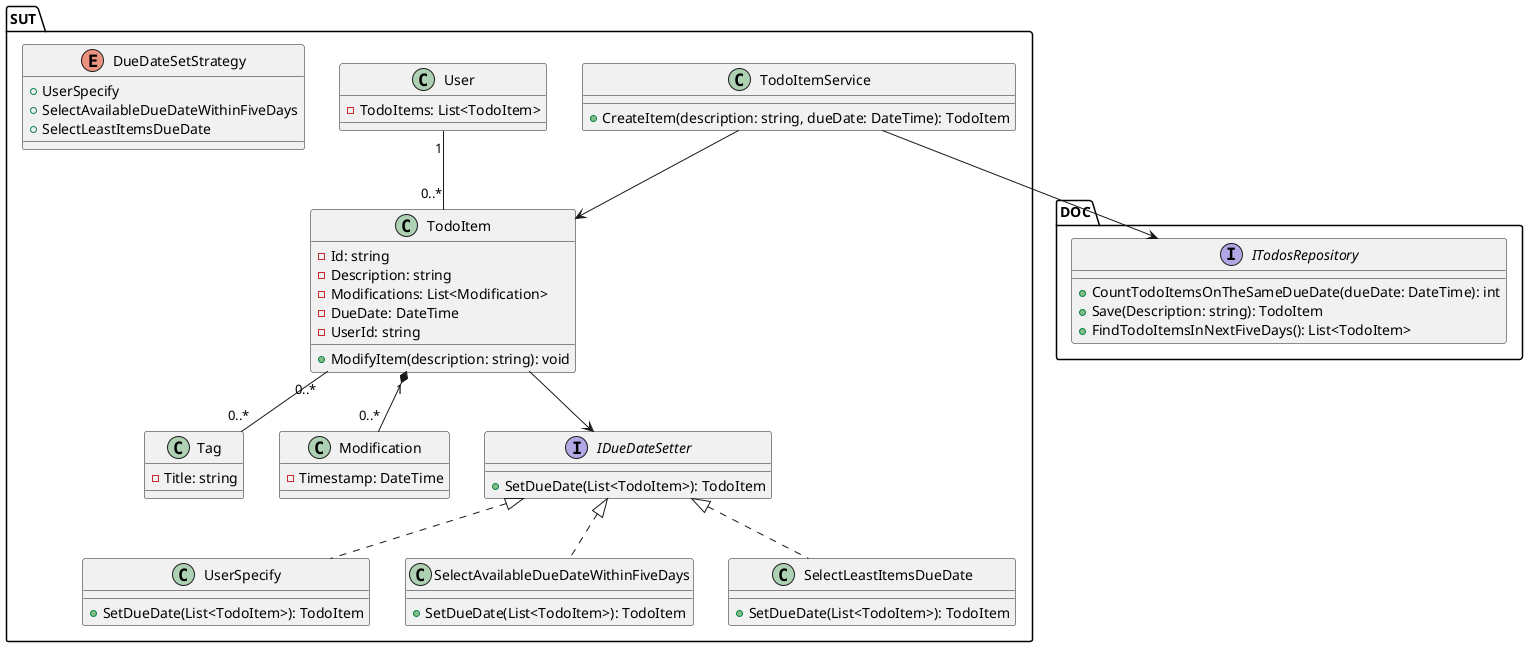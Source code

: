 @startuml
package SUT{
class User{
    - TodoItems: List<TodoItem>
}

class TodoItem {
    - Id: string
    - Description: string
    - Modifications: List<Modification> 
    - DueDate: DateTime
    - UserId: string
    + ModifyItem(description: string): void
}

class TodoItemService {
    + CreateItem(description: string, dueDate: DateTime): TodoItem
}
class Tag{
    - Title: string
}
class Modification{
    - Timestamp: DateTime
}
interface IDueDateSetter{
    + SetDueDate(List<TodoItem>): TodoItem
    }
class UserSpecify{
    + SetDueDate(List<TodoItem>): TodoItem
}
class SelectAvailableDueDateWithinFiveDays{
    + SetDueDate(List<TodoItem>): TodoItem
}
class SelectLeastItemsDueDate{
    + SetDueDate(List<TodoItem>): TodoItem
}
enum DueDateSetStrategy{
    + UserSpecify
    + SelectAvailableDueDateWithinFiveDays
    + SelectLeastItemsDueDate
    }
}
package DOC{
interface ITodosRepository{
    + CountTodoItemsOnTheSameDueDate(dueDate: DateTime): int
    + Save(Description: string): TodoItem
    + FindTodoItemsInNextFiveDays(): List<TodoItem>
    }
}

User"1" -- "0..*" TodoItem
TodoItem "1" *-- "0..*" Modification
TodoItem "0..*" -- "0..*" Tag
TodoItemService --> ITodosRepository
TodoItemService --> TodoItem
TodoItem --> IDueDateSetter
IDueDateSetter <|.. UserSpecify
IDueDateSetter <|.. SelectAvailableDueDateWithinFiveDays
IDueDateSetter <|.. SelectLeastItemsDueDate
@enduml

